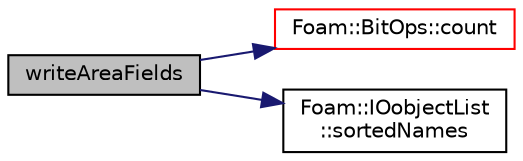 digraph "writeAreaFields"
{
  bgcolor="transparent";
  edge [fontname="Helvetica",fontsize="10",labelfontname="Helvetica",labelfontsize="10"];
  node [fontname="Helvetica",fontsize="10",shape=record];
  rankdir="LR";
  Node1 [label="writeAreaFields",height=0.2,width=0.4,color="black", fillcolor="grey75", style="filled" fontcolor="black"];
  Node1 -> Node2 [color="midnightblue",fontsize="10",style="solid",fontname="Helvetica"];
  Node2 [label="Foam::BitOps::count",height=0.2,width=0.4,color="red",URL="$namespaceFoam_1_1BitOps.html#ab3084f7a6abc6e68ab76aa3465ed0fb0",tooltip="Count number of &#39;true&#39; entries. "];
  Node1 -> Node3 [color="midnightblue",fontsize="10",style="solid",fontname="Helvetica"];
  Node3 [label="Foam::IOobjectList\l::sortedNames",height=0.2,width=0.4,color="black",URL="$classFoam_1_1IOobjectList.html#a1ec03641fa2e14424c78fad063e84d6d",tooltip="The sorted names of the IOobjects. "];
}
